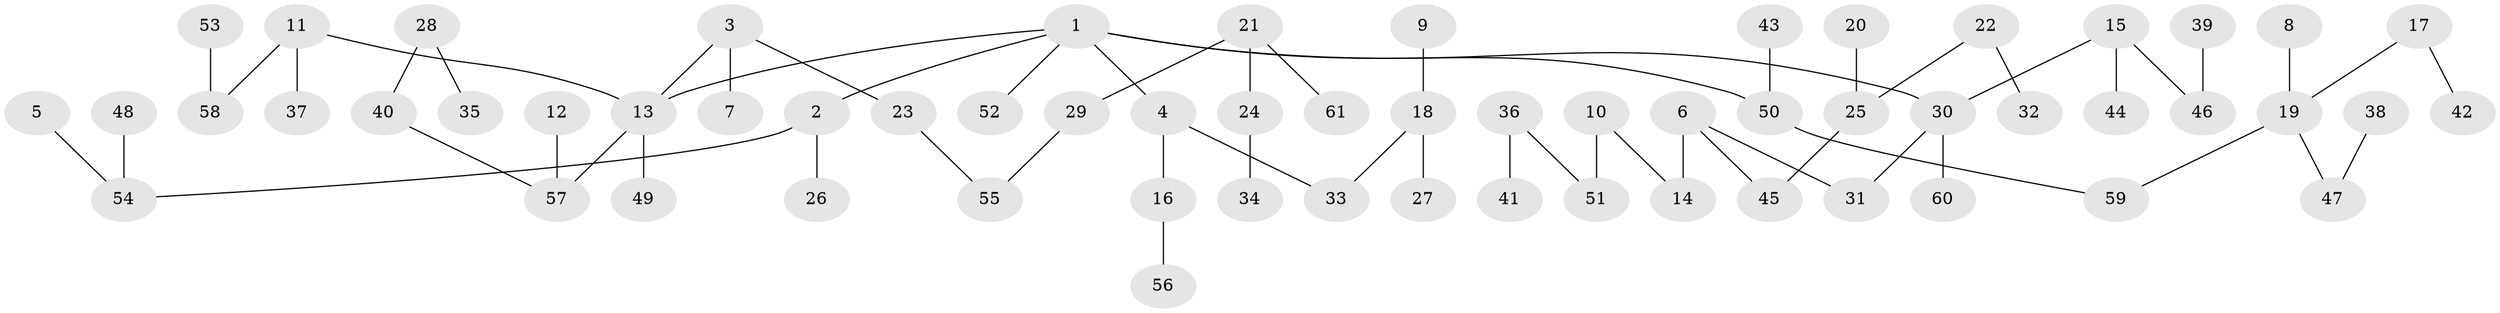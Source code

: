 // original degree distribution, {6: 0.016260162601626018, 5: 0.024390243902439025, 3: 0.1951219512195122, 2: 0.21951219512195122, 4: 0.06504065040650407, 1: 0.4796747967479675}
// Generated by graph-tools (version 1.1) at 2025/02/03/09/25 03:02:28]
// undirected, 61 vertices, 60 edges
graph export_dot {
graph [start="1"]
  node [color=gray90,style=filled];
  1;
  2;
  3;
  4;
  5;
  6;
  7;
  8;
  9;
  10;
  11;
  12;
  13;
  14;
  15;
  16;
  17;
  18;
  19;
  20;
  21;
  22;
  23;
  24;
  25;
  26;
  27;
  28;
  29;
  30;
  31;
  32;
  33;
  34;
  35;
  36;
  37;
  38;
  39;
  40;
  41;
  42;
  43;
  44;
  45;
  46;
  47;
  48;
  49;
  50;
  51;
  52;
  53;
  54;
  55;
  56;
  57;
  58;
  59;
  60;
  61;
  1 -- 2 [weight=1.0];
  1 -- 4 [weight=1.0];
  1 -- 13 [weight=1.0];
  1 -- 30 [weight=1.0];
  1 -- 50 [weight=1.0];
  1 -- 52 [weight=1.0];
  2 -- 26 [weight=1.0];
  2 -- 54 [weight=1.0];
  3 -- 7 [weight=1.0];
  3 -- 13 [weight=1.0];
  3 -- 23 [weight=1.0];
  4 -- 16 [weight=1.0];
  4 -- 33 [weight=1.0];
  5 -- 54 [weight=1.0];
  6 -- 14 [weight=1.0];
  6 -- 31 [weight=1.0];
  6 -- 45 [weight=1.0];
  8 -- 19 [weight=1.0];
  9 -- 18 [weight=1.0];
  10 -- 14 [weight=1.0];
  10 -- 51 [weight=1.0];
  11 -- 13 [weight=1.0];
  11 -- 37 [weight=1.0];
  11 -- 58 [weight=1.0];
  12 -- 57 [weight=1.0];
  13 -- 49 [weight=1.0];
  13 -- 57 [weight=1.0];
  15 -- 30 [weight=1.0];
  15 -- 44 [weight=1.0];
  15 -- 46 [weight=1.0];
  16 -- 56 [weight=1.0];
  17 -- 19 [weight=1.0];
  17 -- 42 [weight=1.0];
  18 -- 27 [weight=1.0];
  18 -- 33 [weight=1.0];
  19 -- 47 [weight=1.0];
  19 -- 59 [weight=1.0];
  20 -- 25 [weight=1.0];
  21 -- 24 [weight=1.0];
  21 -- 29 [weight=1.0];
  21 -- 61 [weight=1.0];
  22 -- 25 [weight=1.0];
  22 -- 32 [weight=1.0];
  23 -- 55 [weight=1.0];
  24 -- 34 [weight=1.0];
  25 -- 45 [weight=1.0];
  28 -- 35 [weight=1.0];
  28 -- 40 [weight=1.0];
  29 -- 55 [weight=1.0];
  30 -- 31 [weight=1.0];
  30 -- 60 [weight=1.0];
  36 -- 41 [weight=1.0];
  36 -- 51 [weight=1.0];
  38 -- 47 [weight=1.0];
  39 -- 46 [weight=1.0];
  40 -- 57 [weight=1.0];
  43 -- 50 [weight=1.0];
  48 -- 54 [weight=1.0];
  50 -- 59 [weight=1.0];
  53 -- 58 [weight=1.0];
}
